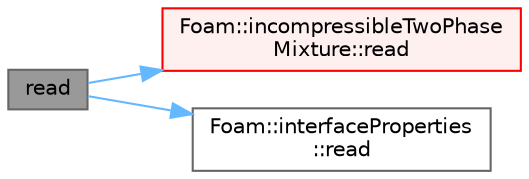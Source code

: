 digraph "read"
{
 // LATEX_PDF_SIZE
  bgcolor="transparent";
  edge [fontname=Helvetica,fontsize=10,labelfontname=Helvetica,labelfontsize=10];
  node [fontname=Helvetica,fontsize=10,shape=box,height=0.2,width=0.4];
  rankdir="LR";
  Node1 [id="Node000001",label="read",height=0.2,width=0.4,color="gray40", fillcolor="grey60", style="filled", fontcolor="black",tooltip=" "];
  Node1 -> Node2 [id="edge1_Node000001_Node000002",color="steelblue1",style="solid",tooltip=" "];
  Node2 [id="Node000002",label="Foam::incompressibleTwoPhase\lMixture::read",height=0.2,width=0.4,color="red", fillcolor="#FFF0F0", style="filled",URL="$classFoam_1_1incompressibleTwoPhaseMixture.html#af816873151ddb0126e98bb2f914d8ed5",tooltip=" "];
  Node1 -> Node17 [id="edge2_Node000001_Node000017",color="steelblue1",style="solid",tooltip=" "];
  Node17 [id="Node000017",label="Foam::interfaceProperties\l::read",height=0.2,width=0.4,color="grey40", fillcolor="white", style="filled",URL="$classFoam_1_1interfaceProperties.html#af816873151ddb0126e98bb2f914d8ed5",tooltip=" "];
}
